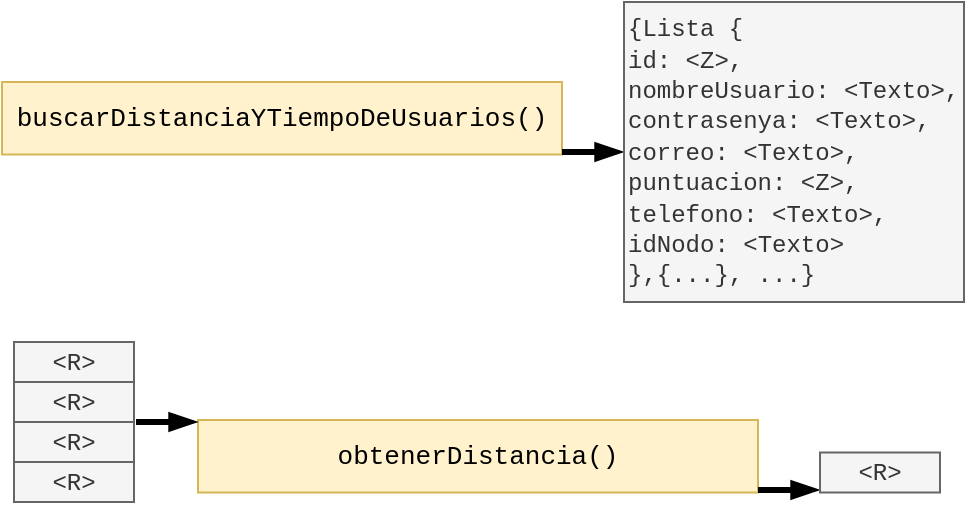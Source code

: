 <mxfile version="13.9.7" type="device"><diagram id="alKD3RcAKlaQzYqYvjnP" name="Page-1"><mxGraphModel dx="758" dy="831" grid="1" gridSize="10" guides="1" tooltips="1" connect="1" arrows="1" fold="1" page="1" pageScale="1" pageWidth="827" pageHeight="1169" math="0" shadow="0"><root><mxCell id="0"/><mxCell id="1" parent="0"/><mxCell id="t-aMhwKK1EYL52G9dsiH-1" value="&lt;font face=&quot;Courier New&quot;&gt;&lt;span style=&quot;font-size: 13px&quot;&gt;buscarDistanciaYTiempoDeUsuarios()&lt;/span&gt;&lt;/font&gt;" style="rounded=0;whiteSpace=wrap;html=1;fillColor=#fff2cc;strokeColor=#d6b656;" vertex="1" parent="1"><mxGeometry x="1074" y="440" width="280" height="36.25" as="geometry"/></mxCell><mxCell id="t-aMhwKK1EYL52G9dsiH-2" value="&lt;font face=&quot;Courier New&quot;&gt;&lt;span style=&quot;font-size: 13px&quot;&gt;obtenerDistancia()&lt;/span&gt;&lt;/font&gt;" style="rounded=0;whiteSpace=wrap;html=1;fillColor=#fff2cc;strokeColor=#d6b656;" vertex="1" parent="1"><mxGeometry x="1172" y="609" width="280" height="36.25" as="geometry"/></mxCell><mxCell id="t-aMhwKK1EYL52G9dsiH-3" value="" style="endArrow=blockThin;html=1;strokeWidth=3;rounded=0;endFill=1;" edge="1" parent="1"><mxGeometry width="50" height="50" relative="1" as="geometry"><mxPoint x="1452" y="644" as="sourcePoint"/><mxPoint x="1482" y="644" as="targetPoint"/></mxGeometry></mxCell><mxCell id="t-aMhwKK1EYL52G9dsiH-4" value="" style="endArrow=blockThin;html=1;strokeWidth=3;rounded=0;endFill=1;" edge="1" parent="1"><mxGeometry width="50" height="50" relative="1" as="geometry"><mxPoint x="1354" y="475" as="sourcePoint"/><mxPoint x="1384" y="475" as="targetPoint"/></mxGeometry></mxCell><mxCell id="t-aMhwKK1EYL52G9dsiH-6" value="&lt;font style=&quot;font-size: 12px&quot; face=&quot;Courier New&quot;&gt;{Lista {&lt;br&gt;id: &amp;lt;Z&amp;gt;,&lt;br&gt;nombreUsuario: &amp;lt;Texto&amp;gt;,&lt;br&gt;contrasenya: &amp;lt;Texto&amp;gt;,&lt;br&gt;correo: &amp;lt;Texto&amp;gt;,&lt;br&gt;puntuacion: &amp;lt;Z&amp;gt;,&lt;br&gt;telefono: &amp;lt;&lt;/font&gt;&lt;span style=&quot;font-family: &amp;#34;courier new&amp;#34;&quot;&gt;Texto&lt;/span&gt;&lt;font style=&quot;font-size: 12px&quot; face=&quot;Courier New&quot;&gt;&amp;gt;,&lt;br&gt;&lt;/font&gt;&lt;span style=&quot;font-family: &amp;#34;courier new&amp;#34;&quot;&gt;idNodo: &amp;lt;&lt;/span&gt;&lt;span style=&quot;font-family: &amp;#34;courier new&amp;#34;&quot;&gt;Texto&lt;/span&gt;&lt;span style=&quot;font-family: &amp;#34;courier new&amp;#34;&quot;&gt;&amp;gt;&lt;/span&gt;&lt;font style=&quot;font-size: 12px&quot; face=&quot;Courier New&quot;&gt;&lt;br&gt;},{...}, ...}&lt;/font&gt;" style="rounded=0;whiteSpace=wrap;html=1;fillColor=#f5f5f5;strokeColor=#666666;fontColor=#333333;align=left;" vertex="1" parent="1"><mxGeometry x="1385" y="400" width="170" height="150" as="geometry"/></mxCell><mxCell id="t-aMhwKK1EYL52G9dsiH-8" value="" style="endArrow=blockThin;html=1;strokeWidth=3;rounded=0;endFill=1;" edge="1" parent="1"><mxGeometry width="50" height="50" relative="1" as="geometry"><mxPoint x="1141" y="610" as="sourcePoint"/><mxPoint x="1171" y="610" as="targetPoint"/></mxGeometry></mxCell><mxCell id="t-aMhwKK1EYL52G9dsiH-9" value="&lt;font face=&quot;Courier New&quot;&gt;&amp;lt;R&amp;gt;&lt;/font&gt;" style="rounded=0;whiteSpace=wrap;html=1;fillColor=#f5f5f5;strokeColor=#666666;fontColor=#333333;align=center;" vertex="1" parent="1"><mxGeometry x="1080" y="610" width="60" height="20" as="geometry"/></mxCell><mxCell id="t-aMhwKK1EYL52G9dsiH-10" value="&lt;font face=&quot;Courier New&quot;&gt;&amp;lt;R&amp;gt;&lt;/font&gt;" style="rounded=0;whiteSpace=wrap;html=1;fillColor=#f5f5f5;strokeColor=#666666;fontColor=#333333;align=center;" vertex="1" parent="1"><mxGeometry x="1080" y="630" width="60" height="20" as="geometry"/></mxCell><mxCell id="t-aMhwKK1EYL52G9dsiH-11" value="&lt;font face=&quot;Courier New&quot;&gt;&amp;lt;R&amp;gt;&lt;/font&gt;" style="rounded=0;whiteSpace=wrap;html=1;fillColor=#f5f5f5;strokeColor=#666666;fontColor=#333333;align=center;" vertex="1" parent="1"><mxGeometry x="1080" y="590" width="60" height="20" as="geometry"/></mxCell><mxCell id="t-aMhwKK1EYL52G9dsiH-12" value="&lt;font face=&quot;Courier New&quot;&gt;&amp;lt;R&amp;gt;&lt;/font&gt;" style="rounded=0;whiteSpace=wrap;html=1;fillColor=#f5f5f5;strokeColor=#666666;fontColor=#333333;align=center;" vertex="1" parent="1"><mxGeometry x="1080" y="570" width="60" height="20" as="geometry"/></mxCell><mxCell id="t-aMhwKK1EYL52G9dsiH-13" value="&lt;font face=&quot;Courier New&quot;&gt;&amp;lt;R&amp;gt;&lt;/font&gt;" style="rounded=0;whiteSpace=wrap;html=1;fillColor=#f5f5f5;strokeColor=#666666;fontColor=#333333;align=center;" vertex="1" parent="1"><mxGeometry x="1483" y="625.25" width="60" height="20" as="geometry"/></mxCell></root></mxGraphModel></diagram></mxfile>